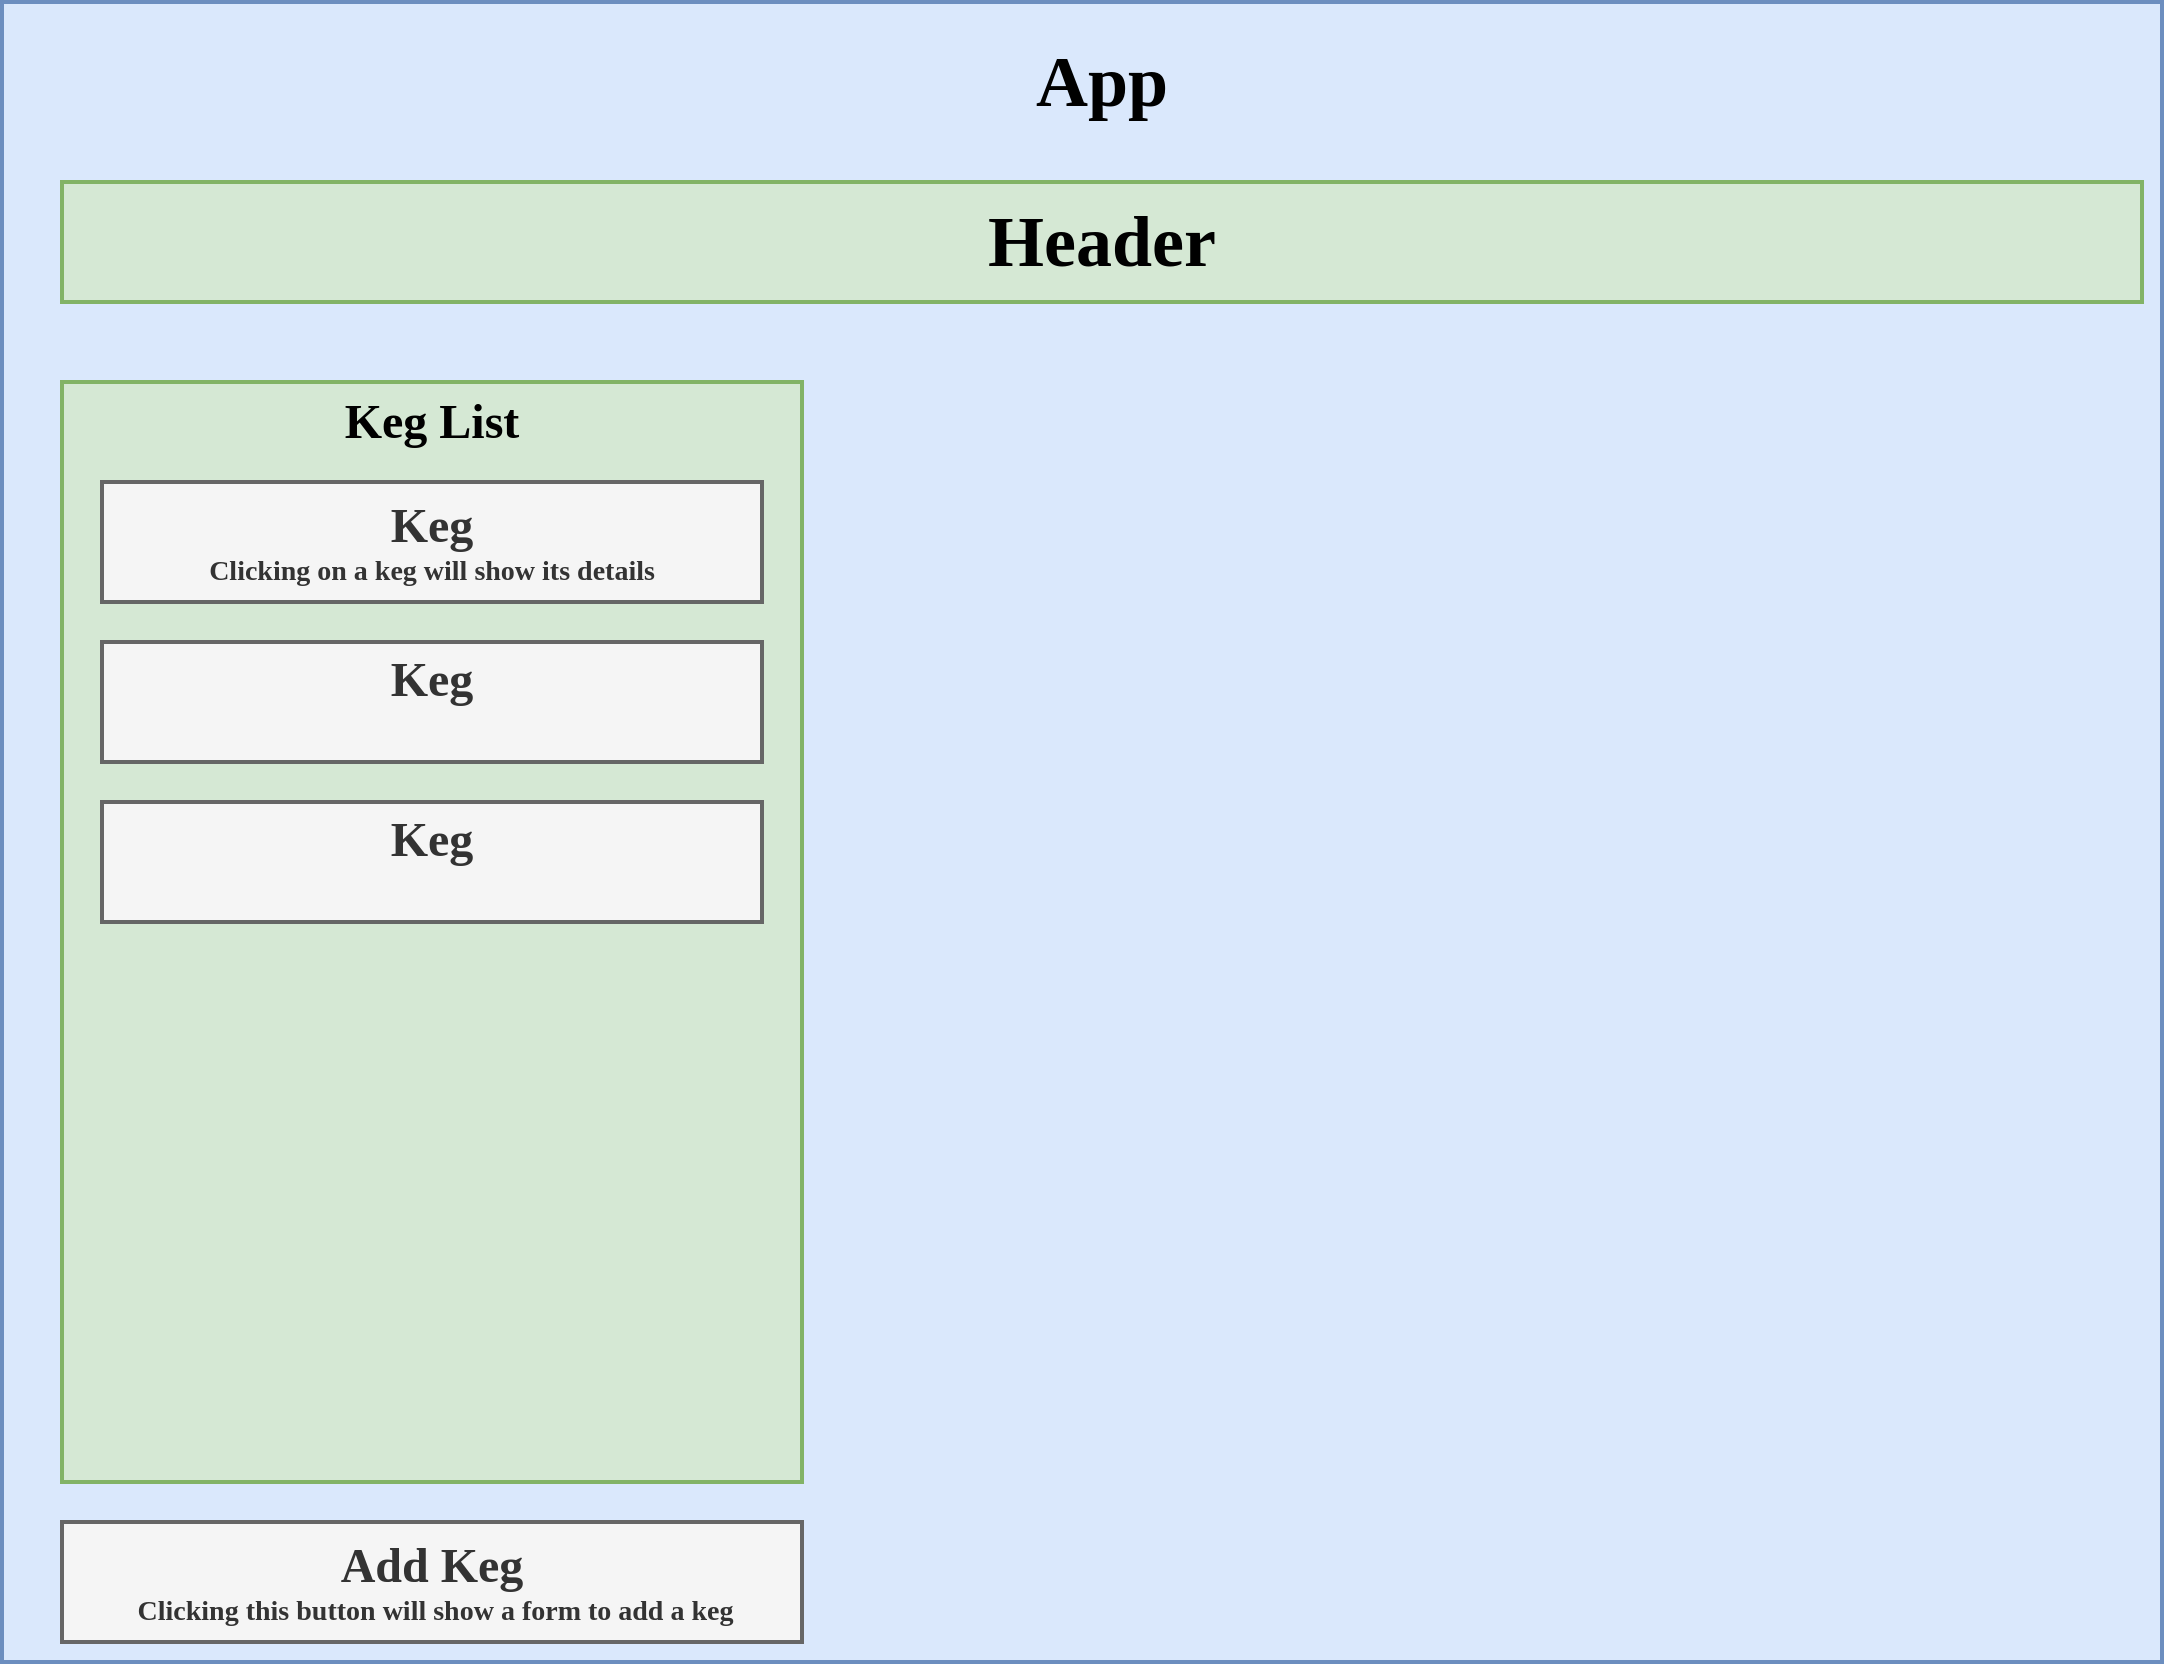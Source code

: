 <mxfile version="14.1.8" type="device"><diagram id="mD3gllbiSejDzujtqncb" name="Page-1"><mxGraphModel dx="3162" dy="1222" grid="1" gridSize="10" guides="1" tooltips="1" connect="1" arrows="1" fold="1" page="1" pageScale="1" pageWidth="1100" pageHeight="850" math="0" shadow="0"><root><mxCell id="0"/><mxCell id="1" parent="0"/><mxCell id="A_Lu4U9Y8x8mx7G1ReFX-2" value="" style="rounded=0;whiteSpace=wrap;html=1;strokeWidth=2;glass=0;sketch=0;shadow=0;fillColor=#dae8fc;strokeColor=#6c8ebf;" vertex="1" parent="1"><mxGeometry y="10" width="1080" height="830" as="geometry"/></mxCell><mxCell id="A_Lu4U9Y8x8mx7G1ReFX-3" value="&lt;font data-font-src=&quot;https://fonts.googleapis.com/css?family=Roboto&quot; style=&quot;font-size: 36px&quot; face=&quot;gill sans mt&quot;&gt;&lt;b&gt;App&lt;/b&gt;&lt;/font&gt;" style="text;html=1;strokeColor=none;fillColor=none;align=center;verticalAlign=middle;whiteSpace=wrap;rounded=0;" vertex="1" parent="1"><mxGeometry x="500" y="10" width="100" height="80" as="geometry"/></mxCell><mxCell id="A_Lu4U9Y8x8mx7G1ReFX-4" value="" style="rounded=0;whiteSpace=wrap;html=1;shadow=0;glass=0;sketch=0;strokeWidth=2;fillColor=#d5e8d4;strokeColor=#82b366;" vertex="1" parent="1"><mxGeometry x="30" y="100" width="1040" height="60" as="geometry"/></mxCell><mxCell id="A_Lu4U9Y8x8mx7G1ReFX-5" value="&lt;font data-font-src=&quot;https://fonts.googleapis.com/css?family=Roboto&quot; style=&quot;font-size: 36px&quot; face=&quot;gill sans mt&quot;&gt;&lt;b&gt;Header&lt;/b&gt;&lt;/font&gt;" style="text;html=1;strokeColor=none;fillColor=none;align=center;verticalAlign=middle;whiteSpace=wrap;rounded=0;" vertex="1" parent="1"><mxGeometry x="500" y="90" width="100" height="80" as="geometry"/></mxCell><mxCell id="A_Lu4U9Y8x8mx7G1ReFX-6" value="" style="rounded=0;whiteSpace=wrap;html=1;shadow=0;glass=0;sketch=0;strokeWidth=2;fillColor=#d5e8d4;strokeColor=#82b366;" vertex="1" parent="1"><mxGeometry x="30" y="200" width="370" height="550" as="geometry"/></mxCell><mxCell id="A_Lu4U9Y8x8mx7G1ReFX-7" value="&lt;font data-font-src=&quot;https://fonts.googleapis.com/css?family=Roboto&quot; style=&quot;font-size: 24px&quot; face=&quot;gill sans mt&quot;&gt;&lt;b&gt;Keg List&lt;/b&gt;&lt;/font&gt;" style="text;html=1;strokeColor=none;fillColor=none;align=center;verticalAlign=middle;whiteSpace=wrap;rounded=0;" vertex="1" parent="1"><mxGeometry x="100" y="200" width="230" height="40" as="geometry"/></mxCell><mxCell id="A_Lu4U9Y8x8mx7G1ReFX-8" value="&lt;font face=&quot;gill sans mt&quot; data-font-src=&quot;https://fonts.googleapis.com/css?family=Roboto&quot;&gt;&lt;b&gt;&lt;span style=&quot;font-size: 24px&quot;&gt;Keg&lt;/span&gt;&lt;br&gt;&lt;font style=&quot;font-size: 14px&quot;&gt;Clicking on a keg will show its details&lt;/font&gt;&lt;br&gt;&lt;/b&gt;&lt;/font&gt;" style="rounded=0;whiteSpace=wrap;html=1;shadow=0;glass=0;sketch=0;strokeWidth=2;fillColor=#f5f5f5;strokeColor=#666666;fontColor=#333333;" vertex="1" parent="1"><mxGeometry x="50" y="250" width="330" height="60" as="geometry"/></mxCell><mxCell id="A_Lu4U9Y8x8mx7G1ReFX-9" value="&lt;font face=&quot;gill sans mt&quot; data-font-src=&quot;https://fonts.googleapis.com/css?family=Roboto&quot;&gt;&lt;b&gt;&lt;span style=&quot;font-size: 24px&quot;&gt;Keg&lt;/span&gt;&lt;br&gt;&lt;span style=&quot;font-size: 18px&quot;&gt;&amp;nbsp;&lt;/span&gt;&lt;br&gt;&lt;/b&gt;&lt;/font&gt;" style="rounded=0;whiteSpace=wrap;html=1;shadow=0;glass=0;sketch=0;strokeWidth=2;fillColor=#f5f5f5;strokeColor=#666666;fontColor=#333333;" vertex="1" parent="1"><mxGeometry x="50" y="330" width="330" height="60" as="geometry"/></mxCell><mxCell id="A_Lu4U9Y8x8mx7G1ReFX-10" value="&lt;font face=&quot;gill sans mt&quot; data-font-src=&quot;https://fonts.googleapis.com/css?family=Roboto&quot;&gt;&lt;b&gt;&lt;span style=&quot;font-size: 24px&quot;&gt;Keg&lt;/span&gt;&lt;br&gt;&lt;span style=&quot;font-size: 18px&quot;&gt;&amp;nbsp;&lt;/span&gt;&lt;br&gt;&lt;/b&gt;&lt;/font&gt;" style="rounded=0;whiteSpace=wrap;html=1;shadow=0;glass=0;sketch=0;strokeWidth=2;fillColor=#f5f5f5;strokeColor=#666666;fontColor=#333333;" vertex="1" parent="1"><mxGeometry x="50" y="410" width="330" height="60" as="geometry"/></mxCell><mxCell id="A_Lu4U9Y8x8mx7G1ReFX-11" value="&lt;font face=&quot;gill sans mt&quot; data-font-src=&quot;https://fonts.googleapis.com/css?family=Roboto&quot;&gt;&lt;b&gt;&lt;span style=&quot;font-size: 24px&quot;&gt;Add Keg&lt;/span&gt;&lt;br&gt;&lt;font style=&quot;font-size: 14px&quot;&gt;&amp;nbsp;Clicking this button will show a form to add a keg&lt;/font&gt;&lt;br&gt;&lt;/b&gt;&lt;/font&gt;" style="rounded=0;whiteSpace=wrap;html=1;shadow=0;glass=0;sketch=0;strokeWidth=2;fillColor=#f5f5f5;strokeColor=#666666;fontColor=#333333;" vertex="1" parent="1"><mxGeometry x="30" y="770" width="370" height="60" as="geometry"/></mxCell></root></mxGraphModel></diagram></mxfile>